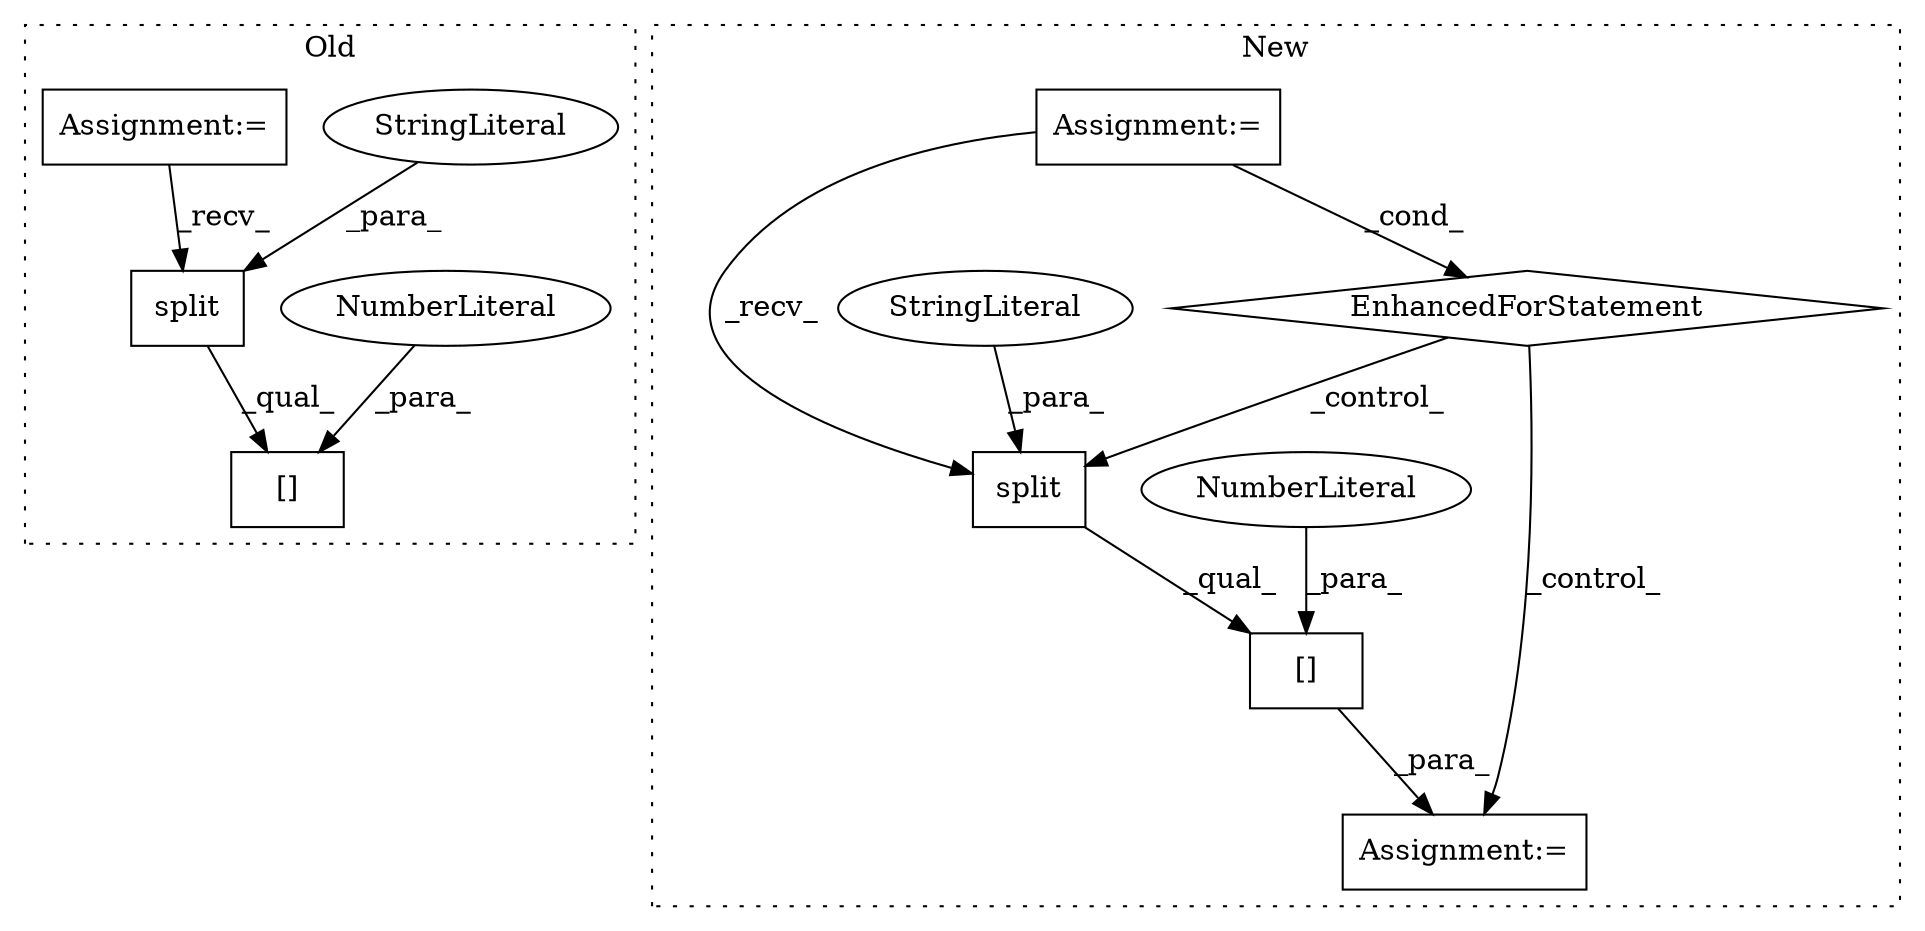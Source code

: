 digraph G {
subgraph cluster0 {
1 [label="split" a="32" s="1046,1055" l="6,1" shape="box"];
5 [label="StringLiteral" a="45" s="1052" l="3" shape="ellipse"];
6 [label="[]" a="2" s="1020,1058" l="37,1" shape="box"];
7 [label="NumberLiteral" a="34" s="1057" l="1" shape="ellipse"];
12 [label="Assignment:=" a="7" s="413" l="8" shape="box"];
label = "Old";
style="dotted";
}
subgraph cluster1 {
2 [label="split" a="32" s="1079,1089" l="6,1" shape="box"];
3 [label="Assignment:=" a="7" s="1076" l="1" shape="box"];
4 [label="StringLiteral" a="45" s="1085" l="4" shape="ellipse"];
8 [label="EnhancedForStatement" a="70" s="928,1012" l="53,2" shape="diamond"];
9 [label="[]" a="2" s="1077,1092" l="14,1" shape="box"];
10 [label="NumberLiteral" a="34" s="1091" l="1" shape="ellipse"];
11 [label="Assignment:=" a="7" s="928,1012" l="53,2" shape="box"];
label = "New";
style="dotted";
}
1 -> 6 [label="_qual_"];
2 -> 9 [label="_qual_"];
4 -> 2 [label="_para_"];
5 -> 1 [label="_para_"];
7 -> 6 [label="_para_"];
8 -> 2 [label="_control_"];
8 -> 3 [label="_control_"];
9 -> 3 [label="_para_"];
10 -> 9 [label="_para_"];
11 -> 8 [label="_cond_"];
11 -> 2 [label="_recv_"];
12 -> 1 [label="_recv_"];
}